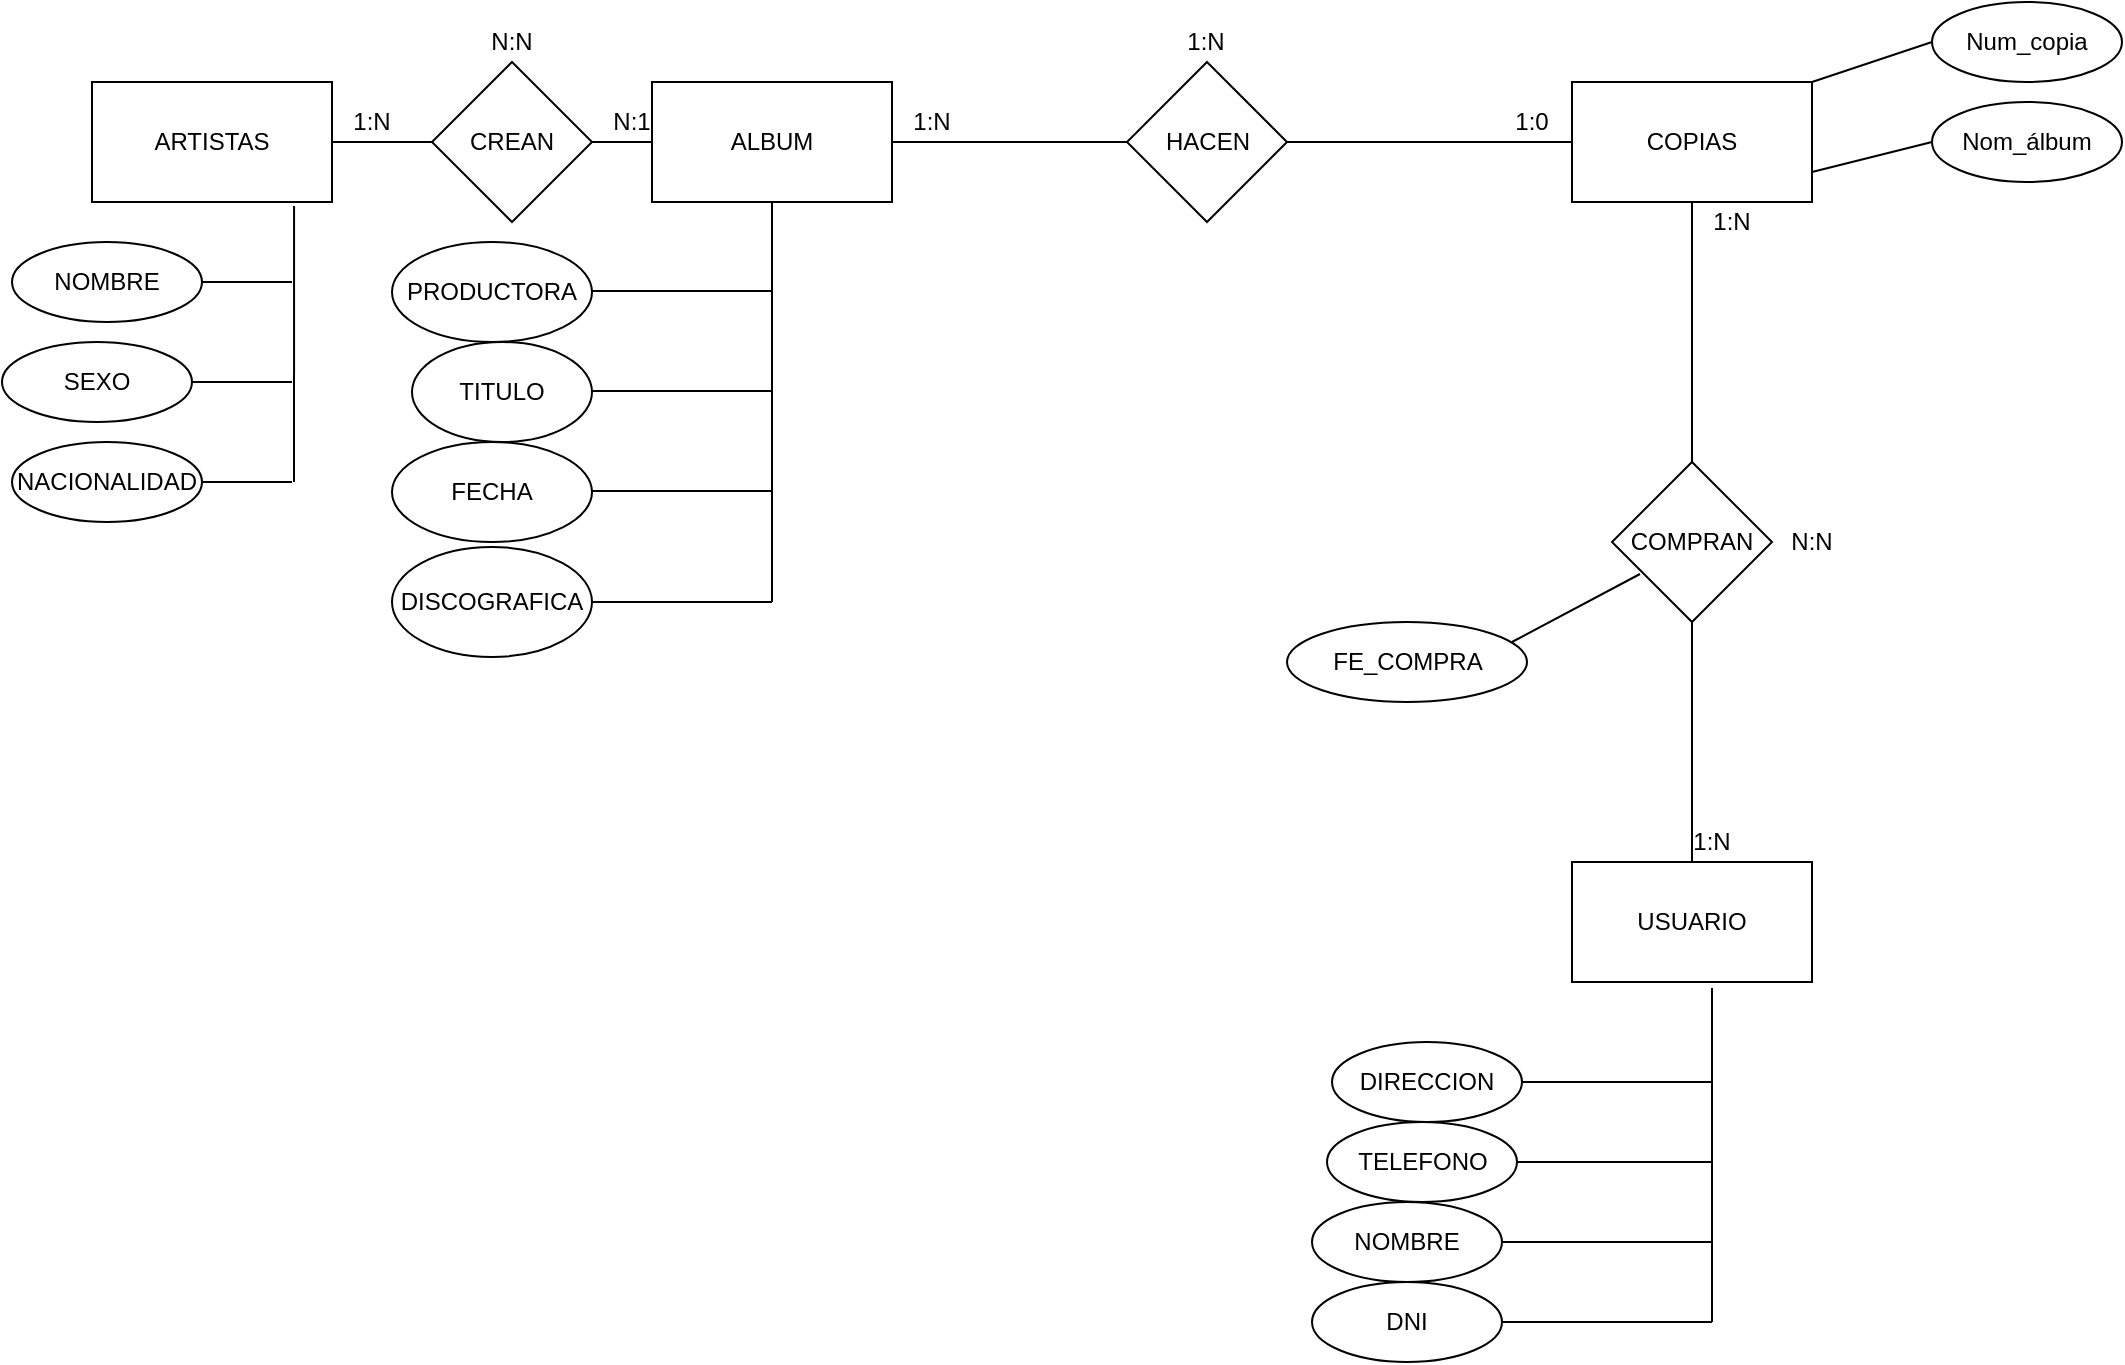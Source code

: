 <mxfile version="13.9.9" type="device"><diagram id="SOwDDkb_ArRNsYOe0dKy" name="Página-1"><mxGraphModel dx="1662" dy="822" grid="1" gridSize="10" guides="1" tooltips="1" connect="1" arrows="1" fold="1" page="1" pageScale="1" pageWidth="827" pageHeight="1169" math="0" shadow="0"><root><mxCell id="0"/><mxCell id="1" parent="0"/><mxCell id="8VvMqu8HEy_qquvzag2i-2" value="ARTISTAS" style="rounded=0;whiteSpace=wrap;html=1;" parent="1" vertex="1"><mxGeometry x="250" y="100" width="120" height="60" as="geometry"/></mxCell><mxCell id="8VvMqu8HEy_qquvzag2i-3" value="ALBUM" style="rounded=0;whiteSpace=wrap;html=1;" parent="1" vertex="1"><mxGeometry x="530" y="100" width="120" height="60" as="geometry"/></mxCell><mxCell id="8VvMqu8HEy_qquvzag2i-5" value="USUARIO" style="rounded=0;whiteSpace=wrap;html=1;" parent="1" vertex="1"><mxGeometry x="990" y="490" width="120" height="60" as="geometry"/></mxCell><mxCell id="8VvMqu8HEy_qquvzag2i-8" value="" style="endArrow=none;html=1;exitX=1;exitY=0.5;exitDx=0;exitDy=0;entryX=0.075;entryY=0.5;entryDx=0;entryDy=0;entryPerimeter=0;" parent="1" source="8VvMqu8HEy_qquvzag2i-2" target="8VvMqu8HEy_qquvzag2i-9" edge="1"><mxGeometry width="50" height="50" relative="1" as="geometry"><mxPoint x="480" y="150" as="sourcePoint"/><mxPoint x="560" y="130" as="targetPoint"/></mxGeometry></mxCell><mxCell id="8VvMqu8HEy_qquvzag2i-9" value="CREAN" style="rhombus;whiteSpace=wrap;html=1;" parent="1" vertex="1"><mxGeometry x="420" y="90" width="80" height="80" as="geometry"/></mxCell><mxCell id="8VvMqu8HEy_qquvzag2i-11" value="" style="endArrow=none;html=1;exitX=1;exitY=0.5;exitDx=0;exitDy=0;entryX=0;entryY=0.5;entryDx=0;entryDy=0;" parent="1" source="8VvMqu8HEy_qquvzag2i-9" target="8VvMqu8HEy_qquvzag2i-3" edge="1"><mxGeometry width="50" height="50" relative="1" as="geometry"><mxPoint x="630" y="170" as="sourcePoint"/><mxPoint x="680" y="120" as="targetPoint"/></mxGeometry></mxCell><mxCell id="8VvMqu8HEy_qquvzag2i-15" value="COMPRAN" style="rhombus;whiteSpace=wrap;html=1;" parent="1" vertex="1"><mxGeometry x="1010" y="290" width="80" height="80" as="geometry"/></mxCell><mxCell id="8VvMqu8HEy_qquvzag2i-18" value="DISCOGRAFICA" style="ellipse;whiteSpace=wrap;html=1;" parent="1" vertex="1"><mxGeometry x="400" y="332.5" width="100" height="55" as="geometry"/></mxCell><mxCell id="8VvMqu8HEy_qquvzag2i-19" value="TITULO" style="ellipse;whiteSpace=wrap;html=1;" parent="1" vertex="1"><mxGeometry x="410" y="230" width="90" height="50" as="geometry"/></mxCell><mxCell id="8VvMqu8HEy_qquvzag2i-21" value="FECHA" style="ellipse;whiteSpace=wrap;html=1;" parent="1" vertex="1"><mxGeometry x="400" y="280" width="100" height="50" as="geometry"/></mxCell><mxCell id="8VvMqu8HEy_qquvzag2i-22" value="" style="endArrow=none;html=1;" parent="1" edge="1"><mxGeometry width="50" height="50" relative="1" as="geometry"><mxPoint x="590" y="254.5" as="sourcePoint"/><mxPoint x="500" y="254.5" as="targetPoint"/></mxGeometry></mxCell><mxCell id="8VvMqu8HEy_qquvzag2i-23" value="" style="endArrow=none;html=1;" parent="1" edge="1"><mxGeometry width="50" height="50" relative="1" as="geometry"><mxPoint x="500" y="204.5" as="sourcePoint"/><mxPoint x="590" y="204.5" as="targetPoint"/></mxGeometry></mxCell><mxCell id="8VvMqu8HEy_qquvzag2i-24" value="" style="endArrow=none;html=1;exitX=0.5;exitY=1;exitDx=0;exitDy=0;" parent="1" source="8VvMqu8HEy_qquvzag2i-3" edge="1"><mxGeometry width="50" height="50" relative="1" as="geometry"><mxPoint x="660" y="460" as="sourcePoint"/><mxPoint x="590" y="360" as="targetPoint"/></mxGeometry></mxCell><mxCell id="8VvMqu8HEy_qquvzag2i-32" value="DIRECCION" style="ellipse;whiteSpace=wrap;html=1;" parent="1" vertex="1"><mxGeometry x="870" y="580" width="95" height="40" as="geometry"/></mxCell><mxCell id="8VvMqu8HEy_qquvzag2i-38" value="N:N" style="text;html=1;strokeColor=none;fillColor=none;align=center;verticalAlign=middle;whiteSpace=wrap;rounded=0;" parent="1" vertex="1"><mxGeometry x="440" y="70" width="40" height="20" as="geometry"/></mxCell><mxCell id="8VvMqu8HEy_qquvzag2i-40" value="N:N" style="text;html=1;strokeColor=none;fillColor=none;align=center;verticalAlign=middle;whiteSpace=wrap;rounded=0;" parent="1" vertex="1"><mxGeometry x="1090" y="320" width="40" height="20" as="geometry"/></mxCell><mxCell id="8VvMqu8HEy_qquvzag2i-41" value="PRODUCTORA" style="ellipse;whiteSpace=wrap;html=1;" parent="1" vertex="1"><mxGeometry x="400" y="180" width="100" height="50" as="geometry"/></mxCell><mxCell id="8VvMqu8HEy_qquvzag2i-42" value="" style="endArrow=none;html=1;" parent="1" edge="1"><mxGeometry width="50" height="50" relative="1" as="geometry"><mxPoint x="500" y="304.5" as="sourcePoint"/><mxPoint x="590" y="304.5" as="targetPoint"/></mxGeometry></mxCell><mxCell id="8VvMqu8HEy_qquvzag2i-46" value="" style="endArrow=none;html=1;" parent="1" edge="1"><mxGeometry width="50" height="50" relative="1" as="geometry"><mxPoint x="500" y="360" as="sourcePoint"/><mxPoint x="590" y="360" as="targetPoint"/></mxGeometry></mxCell><mxCell id="8VvMqu8HEy_qquvzag2i-47" value="" style="endArrow=none;html=1;entryX=0;entryY=0.5;entryDx=0;entryDy=0;exitX=1;exitY=0.5;exitDx=0;exitDy=0;" parent="1" source="8VvMqu8HEy_qquvzag2i-3" target="nBnvbGCfHyb1y6ikCvv6-10" edge="1"><mxGeometry width="50" height="50" relative="1" as="geometry"><mxPoint x="660" y="160" as="sourcePoint"/><mxPoint x="730" y="130" as="targetPoint"/></mxGeometry></mxCell><mxCell id="8VvMqu8HEy_qquvzag2i-49" value="" style="endArrow=none;html=1;entryX=0.5;entryY=1;entryDx=0;entryDy=0;exitX=0.5;exitY=0;exitDx=0;exitDy=0;" parent="1" edge="1" target="nBnvbGCfHyb1y6ikCvv6-12" source="8VvMqu8HEy_qquvzag2i-15"><mxGeometry width="50" height="50" relative="1" as="geometry"><mxPoint x="990" y="280" as="sourcePoint"/><mxPoint x="620" y="160" as="targetPoint"/></mxGeometry></mxCell><mxCell id="8VvMqu8HEy_qquvzag2i-51" value="" style="endArrow=none;html=1;entryX=0.175;entryY=0.7;entryDx=0;entryDy=0;entryPerimeter=0;" parent="1" target="8VvMqu8HEy_qquvzag2i-15" edge="1"><mxGeometry width="50" height="50" relative="1" as="geometry"><mxPoint x="960" y="380" as="sourcePoint"/><mxPoint x="860" y="470" as="targetPoint"/></mxGeometry></mxCell><mxCell id="8VvMqu8HEy_qquvzag2i-52" value="" style="endArrow=none;html=1;" parent="1" edge="1"><mxGeometry width="50" height="50" relative="1" as="geometry"><mxPoint x="1060" y="720" as="sourcePoint"/><mxPoint x="1060" y="553" as="targetPoint"/></mxGeometry></mxCell><mxCell id="8VvMqu8HEy_qquvzag2i-53" value="" style="endArrow=none;html=1;exitX=1;exitY=0.5;exitDx=0;exitDy=0;" parent="1" source="8VvMqu8HEy_qquvzag2i-32" edge="1"><mxGeometry width="50" height="50" relative="1" as="geometry"><mxPoint x="970" y="600" as="sourcePoint"/><mxPoint x="1060" y="600" as="targetPoint"/></mxGeometry></mxCell><mxCell id="8VvMqu8HEy_qquvzag2i-54" value="" style="endArrow=none;html=1;" parent="1" edge="1"><mxGeometry width="50" height="50" relative="1" as="geometry"><mxPoint x="960" y="640" as="sourcePoint"/><mxPoint x="1060" y="640" as="targetPoint"/></mxGeometry></mxCell><mxCell id="8VvMqu8HEy_qquvzag2i-55" value="" style="endArrow=none;html=1;" parent="1" edge="1"><mxGeometry width="50" height="50" relative="1" as="geometry"><mxPoint x="950" y="680" as="sourcePoint"/><mxPoint x="1060" y="680" as="targetPoint"/></mxGeometry></mxCell><mxCell id="8VvMqu8HEy_qquvzag2i-56" value="" style="endArrow=none;html=1;" parent="1" edge="1"><mxGeometry width="50" height="50" relative="1" as="geometry"><mxPoint x="950" y="720" as="sourcePoint"/><mxPoint x="1060" y="720" as="targetPoint"/></mxGeometry></mxCell><mxCell id="8VvMqu8HEy_qquvzag2i-59" value="" style="endArrow=none;html=1;exitX=0.5;exitY=0;exitDx=0;exitDy=0;" parent="1" target="8VvMqu8HEy_qquvzag2i-15" edge="1" source="8VvMqu8HEy_qquvzag2i-5"><mxGeometry width="50" height="50" relative="1" as="geometry"><mxPoint x="990" y="470" as="sourcePoint"/><mxPoint x="730" y="560" as="targetPoint"/></mxGeometry></mxCell><mxCell id="8VvMqu8HEy_qquvzag2i-60" value="FE_COMPRA" style="ellipse;whiteSpace=wrap;html=1;" parent="1" vertex="1"><mxGeometry x="847.5" y="370" width="120" height="40" as="geometry"/></mxCell><mxCell id="8VvMqu8HEy_qquvzag2i-63" value="TELEFONO" style="ellipse;whiteSpace=wrap;html=1;" parent="1" vertex="1"><mxGeometry x="867.5" y="620" width="95" height="40" as="geometry"/></mxCell><mxCell id="8VvMqu8HEy_qquvzag2i-64" value="NOMBRE" style="ellipse;whiteSpace=wrap;html=1;" parent="1" vertex="1"><mxGeometry x="860" y="660" width="95" height="40" as="geometry"/></mxCell><mxCell id="8VvMqu8HEy_qquvzag2i-65" value="DNI" style="ellipse;whiteSpace=wrap;html=1;" parent="1" vertex="1"><mxGeometry x="860" y="700" width="95" height="40" as="geometry"/></mxCell><mxCell id="8VvMqu8HEy_qquvzag2i-69" value="1:N" style="text;html=1;strokeColor=none;fillColor=none;align=center;verticalAlign=middle;whiteSpace=wrap;rounded=0;" parent="1" vertex="1"><mxGeometry x="370" y="110" width="40" height="20" as="geometry"/></mxCell><mxCell id="8VvMqu8HEy_qquvzag2i-70" value="N:1" style="text;html=1;strokeColor=none;fillColor=none;align=center;verticalAlign=middle;whiteSpace=wrap;rounded=0;" parent="1" vertex="1"><mxGeometry x="500" y="110" width="40" height="20" as="geometry"/></mxCell><mxCell id="8VvMqu8HEy_qquvzag2i-72" value="1:N" style="text;html=1;strokeColor=none;fillColor=none;align=center;verticalAlign=middle;whiteSpace=wrap;rounded=0;" parent="1" vertex="1"><mxGeometry x="650" y="110" width="40" height="20" as="geometry"/></mxCell><mxCell id="8VvMqu8HEy_qquvzag2i-74" value="1:N" style="text;html=1;strokeColor=none;fillColor=none;align=center;verticalAlign=middle;whiteSpace=wrap;rounded=0;" parent="1" vertex="1"><mxGeometry x="787" y="70" width="40" height="20" as="geometry"/></mxCell><mxCell id="8VvMqu8HEy_qquvzag2i-75" value="1:N" style="text;html=1;strokeColor=none;fillColor=none;align=center;verticalAlign=middle;whiteSpace=wrap;rounded=0;" parent="1" vertex="1"><mxGeometry x="1040" y="470" width="40" height="20" as="geometry"/></mxCell><mxCell id="nBnvbGCfHyb1y6ikCvv6-1" value="" style="endArrow=none;html=1;entryX=0.842;entryY=1.033;entryDx=0;entryDy=0;entryPerimeter=0;" edge="1" parent="1" target="8VvMqu8HEy_qquvzag2i-2"><mxGeometry width="50" height="50" relative="1" as="geometry"><mxPoint x="351" y="300" as="sourcePoint"/><mxPoint x="330" y="350" as="targetPoint"/></mxGeometry></mxCell><mxCell id="nBnvbGCfHyb1y6ikCvv6-2" value="" style="endArrow=none;html=1;" edge="1" parent="1"><mxGeometry width="50" height="50" relative="1" as="geometry"><mxPoint x="300" y="200" as="sourcePoint"/><mxPoint x="350" y="200" as="targetPoint"/></mxGeometry></mxCell><mxCell id="nBnvbGCfHyb1y6ikCvv6-3" value="NOMBRE" style="ellipse;whiteSpace=wrap;html=1;" vertex="1" parent="1"><mxGeometry x="210" y="180" width="95" height="40" as="geometry"/></mxCell><mxCell id="nBnvbGCfHyb1y6ikCvv6-4" value="" style="endArrow=none;html=1;exitX=1;exitY=0.5;exitDx=0;exitDy=0;" edge="1" parent="1" source="nBnvbGCfHyb1y6ikCvv6-6"><mxGeometry width="50" height="50" relative="1" as="geometry"><mxPoint x="300" y="250" as="sourcePoint"/><mxPoint x="350" y="250" as="targetPoint"/></mxGeometry></mxCell><mxCell id="nBnvbGCfHyb1y6ikCvv6-5" value="NACIONALIDAD" style="ellipse;whiteSpace=wrap;html=1;" vertex="1" parent="1"><mxGeometry x="210" y="280" width="95" height="40" as="geometry"/></mxCell><mxCell id="nBnvbGCfHyb1y6ikCvv6-6" value="SEXO" style="ellipse;whiteSpace=wrap;html=1;" vertex="1" parent="1"><mxGeometry x="205" y="230" width="95" height="40" as="geometry"/></mxCell><mxCell id="nBnvbGCfHyb1y6ikCvv6-7" value="" style="endArrow=none;html=1;entryX=1;entryY=0.5;entryDx=0;entryDy=0;" edge="1" parent="1" target="nBnvbGCfHyb1y6ikCvv6-5"><mxGeometry width="50" height="50" relative="1" as="geometry"><mxPoint x="350" y="300" as="sourcePoint"/><mxPoint x="320" y="300" as="targetPoint"/></mxGeometry></mxCell><mxCell id="nBnvbGCfHyb1y6ikCvv6-10" value="HACEN" style="rhombus;whiteSpace=wrap;html=1;" vertex="1" parent="1"><mxGeometry x="767.5" y="90" width="80" height="80" as="geometry"/></mxCell><mxCell id="nBnvbGCfHyb1y6ikCvv6-11" value="" style="endArrow=none;html=1;exitX=1;exitY=0.5;exitDx=0;exitDy=0;entryX=0;entryY=0.5;entryDx=0;entryDy=0;" edge="1" parent="1" source="nBnvbGCfHyb1y6ikCvv6-10" target="nBnvbGCfHyb1y6ikCvv6-12"><mxGeometry width="50" height="50" relative="1" as="geometry"><mxPoint x="830" y="140" as="sourcePoint"/><mxPoint x="880" y="90" as="targetPoint"/></mxGeometry></mxCell><mxCell id="nBnvbGCfHyb1y6ikCvv6-12" value="COPIAS" style="rounded=0;whiteSpace=wrap;html=1;" vertex="1" parent="1"><mxGeometry x="990" y="100" width="120" height="60" as="geometry"/></mxCell><mxCell id="nBnvbGCfHyb1y6ikCvv6-16" value="1:0" style="text;html=1;strokeColor=none;fillColor=none;align=center;verticalAlign=middle;whiteSpace=wrap;rounded=0;" vertex="1" parent="1"><mxGeometry x="950" y="110" width="40" height="20" as="geometry"/></mxCell><mxCell id="nBnvbGCfHyb1y6ikCvv6-17" value="1:N" style="text;html=1;strokeColor=none;fillColor=none;align=center;verticalAlign=middle;whiteSpace=wrap;rounded=0;" vertex="1" parent="1"><mxGeometry x="1050" y="160" width="40" height="20" as="geometry"/></mxCell><mxCell id="nBnvbGCfHyb1y6ikCvv6-18" value="Num_copia" style="ellipse;whiteSpace=wrap;html=1;" vertex="1" parent="1"><mxGeometry x="1170" y="60" width="95" height="40" as="geometry"/></mxCell><mxCell id="nBnvbGCfHyb1y6ikCvv6-20" value="Nom_álbum" style="ellipse;whiteSpace=wrap;html=1;" vertex="1" parent="1"><mxGeometry x="1170" y="110" width="95" height="40" as="geometry"/></mxCell><mxCell id="nBnvbGCfHyb1y6ikCvv6-22" value="" style="endArrow=none;html=1;exitX=1;exitY=0;exitDx=0;exitDy=0;entryX=0;entryY=0.5;entryDx=0;entryDy=0;" edge="1" parent="1" source="nBnvbGCfHyb1y6ikCvv6-12" target="nBnvbGCfHyb1y6ikCvv6-18"><mxGeometry width="50" height="50" relative="1" as="geometry"><mxPoint x="1110" y="110" as="sourcePoint"/><mxPoint x="1160" y="60" as="targetPoint"/></mxGeometry></mxCell><mxCell id="nBnvbGCfHyb1y6ikCvv6-23" value="" style="endArrow=none;html=1;exitX=1;exitY=0.75;exitDx=0;exitDy=0;entryX=0;entryY=0.5;entryDx=0;entryDy=0;" edge="1" parent="1" source="nBnvbGCfHyb1y6ikCvv6-12" target="nBnvbGCfHyb1y6ikCvv6-20"><mxGeometry width="50" height="50" relative="1" as="geometry"><mxPoint x="1150" y="210" as="sourcePoint"/><mxPoint x="1200" y="160" as="targetPoint"/></mxGeometry></mxCell></root></mxGraphModel></diagram></mxfile>